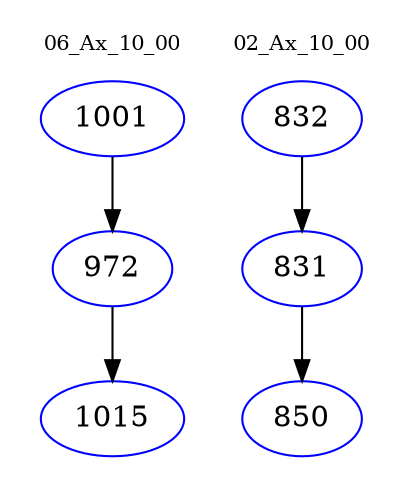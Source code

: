 digraph{
subgraph cluster_0 {
color = white
label = "06_Ax_10_00";
fontsize=10;
T0_1001 [label="1001", color="blue"]
T0_1001 -> T0_972 [color="black"]
T0_972 [label="972", color="blue"]
T0_972 -> T0_1015 [color="black"]
T0_1015 [label="1015", color="blue"]
}
subgraph cluster_1 {
color = white
label = "02_Ax_10_00";
fontsize=10;
T1_832 [label="832", color="blue"]
T1_832 -> T1_831 [color="black"]
T1_831 [label="831", color="blue"]
T1_831 -> T1_850 [color="black"]
T1_850 [label="850", color="blue"]
}
}
